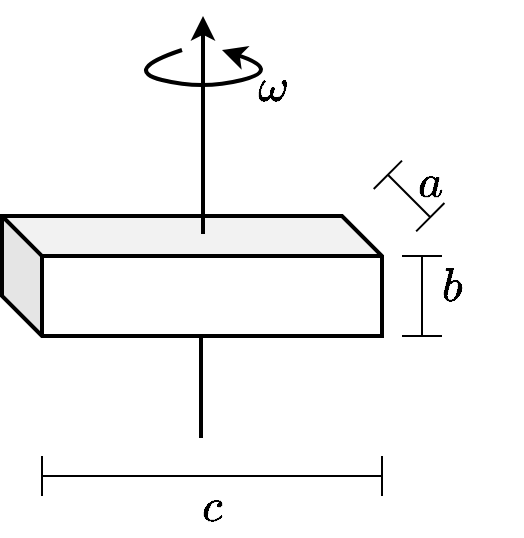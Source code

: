 <mxfile version="15.7.3" type="device"><diagram id="Q7xjLautZ7xhiJ3X_oaf" name="Seite-1"><mxGraphModel dx="786" dy="543" grid="1" gridSize="10" guides="1" tooltips="1" connect="1" arrows="1" fold="1" page="1" pageScale="1" pageWidth="827" pageHeight="1169" math="1" shadow="0"><root><mxCell id="0"/><mxCell id="1" parent="0"/><mxCell id="L29_nMh--bNw3mvDWvqI-5" value="" style="endArrow=classic;html=1;fontSize=20;strokeWidth=2;curved=1;" parent="1" edge="1"><mxGeometry width="50" height="50" relative="1" as="geometry"><mxPoint x="430" y="157" as="sourcePoint"/><mxPoint x="450" y="157" as="targetPoint"/><Array as="points"><mxPoint x="400" y="167"/><mxPoint x="440" y="177"/><mxPoint x="480" y="167"/></Array></mxGeometry></mxCell><mxCell id="L29_nMh--bNw3mvDWvqI-6" value="$$\omega$$" style="text;html=1;resizable=0;autosize=1;align=center;verticalAlign=middle;points=[];fillColor=none;strokeColor=none;rounded=0;fontSize=20;" parent="1" vertex="1"><mxGeometry x="410" y="160" width="130" height="30" as="geometry"/></mxCell><mxCell id="L29_nMh--bNw3mvDWvqI-13" value="" style="endArrow=none;html=1;rounded=0;strokeWidth=2;" parent="1" edge="1"><mxGeometry width="50" height="50" relative="1" as="geometry"><mxPoint x="439.5" y="351" as="sourcePoint"/><mxPoint x="439.5" y="300" as="targetPoint"/></mxGeometry></mxCell><mxCell id="L29_nMh--bNw3mvDWvqI-10" value="$$b$$" style="text;html=1;resizable=0;autosize=1;align=center;verticalAlign=middle;points=[];fillColor=none;strokeColor=none;rounded=0;fontSize=20;" parent="1" vertex="1"><mxGeometry x="530" y="260" width="70" height="30" as="geometry"/></mxCell><mxCell id="L29_nMh--bNw3mvDWvqI-16" value="" style="shape=cube;whiteSpace=wrap;html=1;boundedLbl=1;backgroundOutline=1;darkOpacity=0.05;darkOpacity2=0.1;fontSize=20;strokeWidth=2;" parent="1" vertex="1"><mxGeometry x="340" y="240" width="190" height="60" as="geometry"/></mxCell><mxCell id="L29_nMh--bNw3mvDWvqI-2" value="" style="endArrow=classic;html=1;rounded=0;strokeWidth=2;startArrow=none;" parent="1" edge="1"><mxGeometry width="50" height="50" relative="1" as="geometry"><mxPoint x="440.5" y="249" as="sourcePoint"/><mxPoint x="440.5" y="140" as="targetPoint"/></mxGeometry></mxCell><mxCell id="L29_nMh--bNw3mvDWvqI-18" value="" style="shape=crossbar;whiteSpace=wrap;html=1;rounded=1;direction=south;fontSize=20;" parent="1" vertex="1"><mxGeometry x="540" y="260" width="20" height="40" as="geometry"/></mxCell><mxCell id="L29_nMh--bNw3mvDWvqI-19" value="" style="shape=crossbar;whiteSpace=wrap;html=1;rounded=1;fontSize=20;" parent="1" vertex="1"><mxGeometry x="360" y="360" width="170" height="20" as="geometry"/></mxCell><mxCell id="L29_nMh--bNw3mvDWvqI-20" value="$$c$$" style="text;html=1;resizable=0;autosize=1;align=center;verticalAlign=middle;points=[];fillColor=none;strokeColor=none;rounded=0;fontSize=20;" parent="1" vertex="1"><mxGeometry x="410" y="370" width="70" height="30" as="geometry"/></mxCell><mxCell id="L29_nMh--bNw3mvDWvqI-22" value="" style="shape=crossbar;whiteSpace=wrap;html=1;rounded=1;fontSize=20;rotation=45;" parent="1" vertex="1"><mxGeometry x="528.54" y="220" width="30" height="20" as="geometry"/></mxCell><mxCell id="L29_nMh--bNw3mvDWvqI-23" value="$$a$$" style="text;html=1;resizable=0;autosize=1;align=center;verticalAlign=middle;points=[];fillColor=none;strokeColor=none;rounded=0;fontSize=20;" parent="1" vertex="1"><mxGeometry x="519" y="208" width="70" height="30" as="geometry"/></mxCell></root></mxGraphModel></diagram></mxfile>